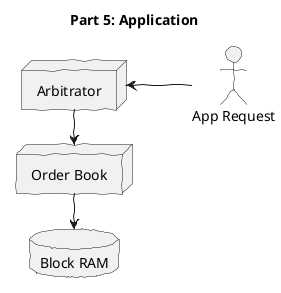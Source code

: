 @startuml Part 5: Application

title Part 5: Application

skinparam handwritten true
left to right direction

skinparam cloud {
    handwritten false
}

actor "App Request" as App
node "Arbitrator" as Arbitrator
node "Order Book" as OrderBook
database "Block RAM" as Memory

Arbitrator <-- App
Arbitrator -> OrderBook
OrderBook -> Memory

@enduml